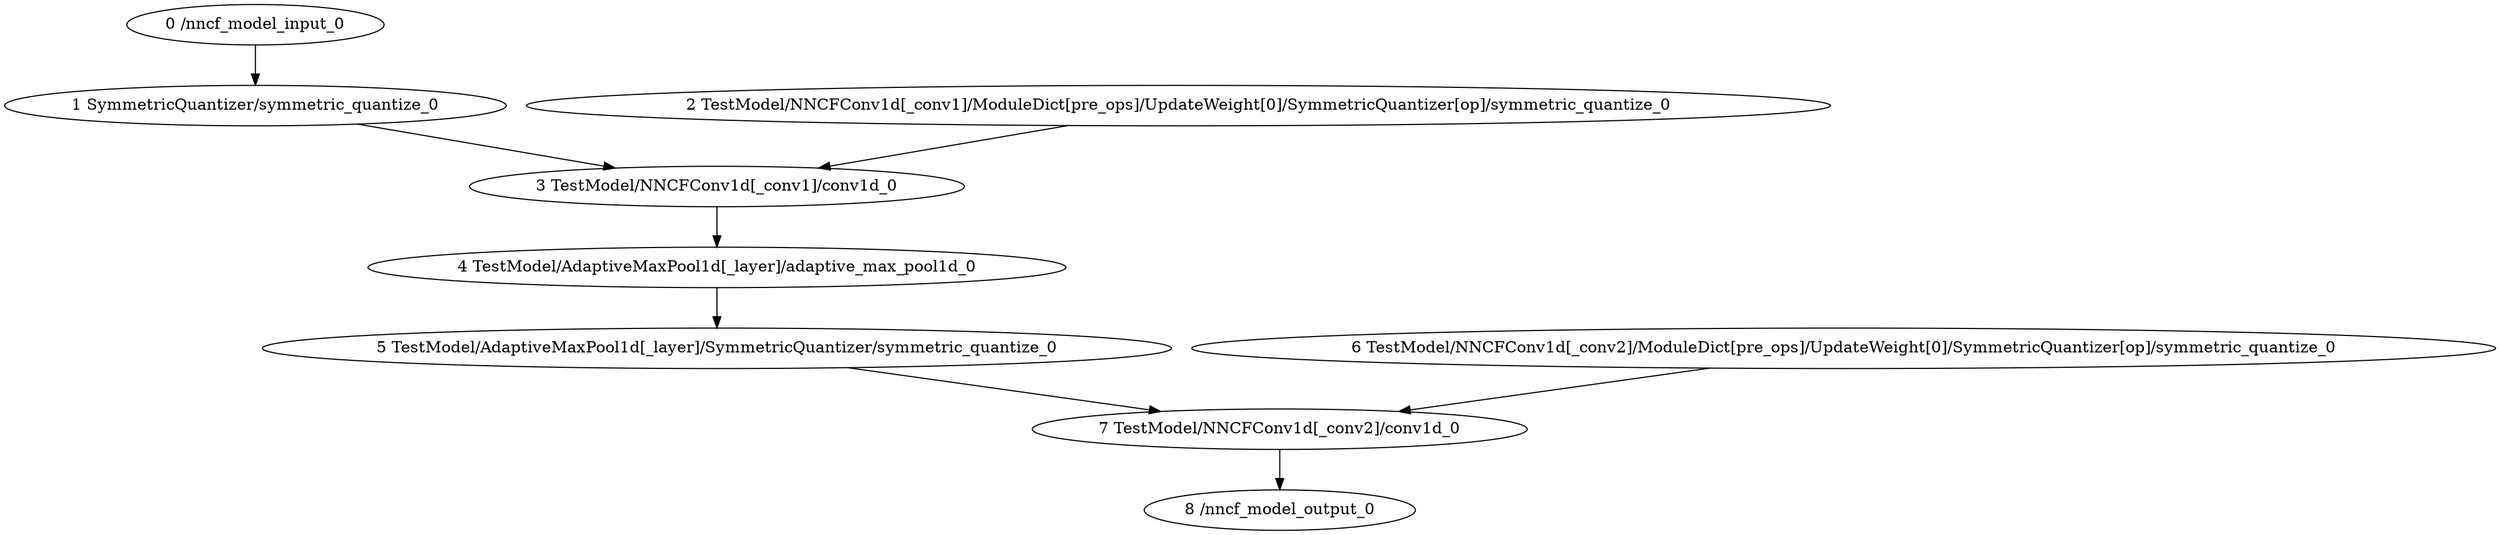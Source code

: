 strict digraph  {
"0 /nncf_model_input_0" [id=0, type=nncf_model_input];
"1 SymmetricQuantizer/symmetric_quantize_0" [id=1, type=symmetric_quantize];
"2 TestModel/NNCFConv1d[_conv1]/ModuleDict[pre_ops]/UpdateWeight[0]/SymmetricQuantizer[op]/symmetric_quantize_0" [id=2, type=symmetric_quantize];
"3 TestModel/NNCFConv1d[_conv1]/conv1d_0" [id=3, type=conv1d];
"4 TestModel/AdaptiveMaxPool1d[_layer]/adaptive_max_pool1d_0" [id=4, type=adaptive_max_pool1d];
"5 TestModel/AdaptiveMaxPool1d[_layer]/SymmetricQuantizer/symmetric_quantize_0" [id=5, type=symmetric_quantize];
"6 TestModel/NNCFConv1d[_conv2]/ModuleDict[pre_ops]/UpdateWeight[0]/SymmetricQuantizer[op]/symmetric_quantize_0" [id=6, type=symmetric_quantize];
"7 TestModel/NNCFConv1d[_conv2]/conv1d_0" [id=7, type=conv1d];
"8 /nncf_model_output_0" [id=8, type=nncf_model_output];
"0 /nncf_model_input_0" -> "1 SymmetricQuantizer/symmetric_quantize_0";
"1 SymmetricQuantizer/symmetric_quantize_0" -> "3 TestModel/NNCFConv1d[_conv1]/conv1d_0";
"2 TestModel/NNCFConv1d[_conv1]/ModuleDict[pre_ops]/UpdateWeight[0]/SymmetricQuantizer[op]/symmetric_quantize_0" -> "3 TestModel/NNCFConv1d[_conv1]/conv1d_0";
"3 TestModel/NNCFConv1d[_conv1]/conv1d_0" -> "4 TestModel/AdaptiveMaxPool1d[_layer]/adaptive_max_pool1d_0";
"4 TestModel/AdaptiveMaxPool1d[_layer]/adaptive_max_pool1d_0" -> "5 TestModel/AdaptiveMaxPool1d[_layer]/SymmetricQuantizer/symmetric_quantize_0";
"5 TestModel/AdaptiveMaxPool1d[_layer]/SymmetricQuantizer/symmetric_quantize_0" -> "7 TestModel/NNCFConv1d[_conv2]/conv1d_0";
"6 TestModel/NNCFConv1d[_conv2]/ModuleDict[pre_ops]/UpdateWeight[0]/SymmetricQuantizer[op]/symmetric_quantize_0" -> "7 TestModel/NNCFConv1d[_conv2]/conv1d_0";
"7 TestModel/NNCFConv1d[_conv2]/conv1d_0" -> "8 /nncf_model_output_0";
}
